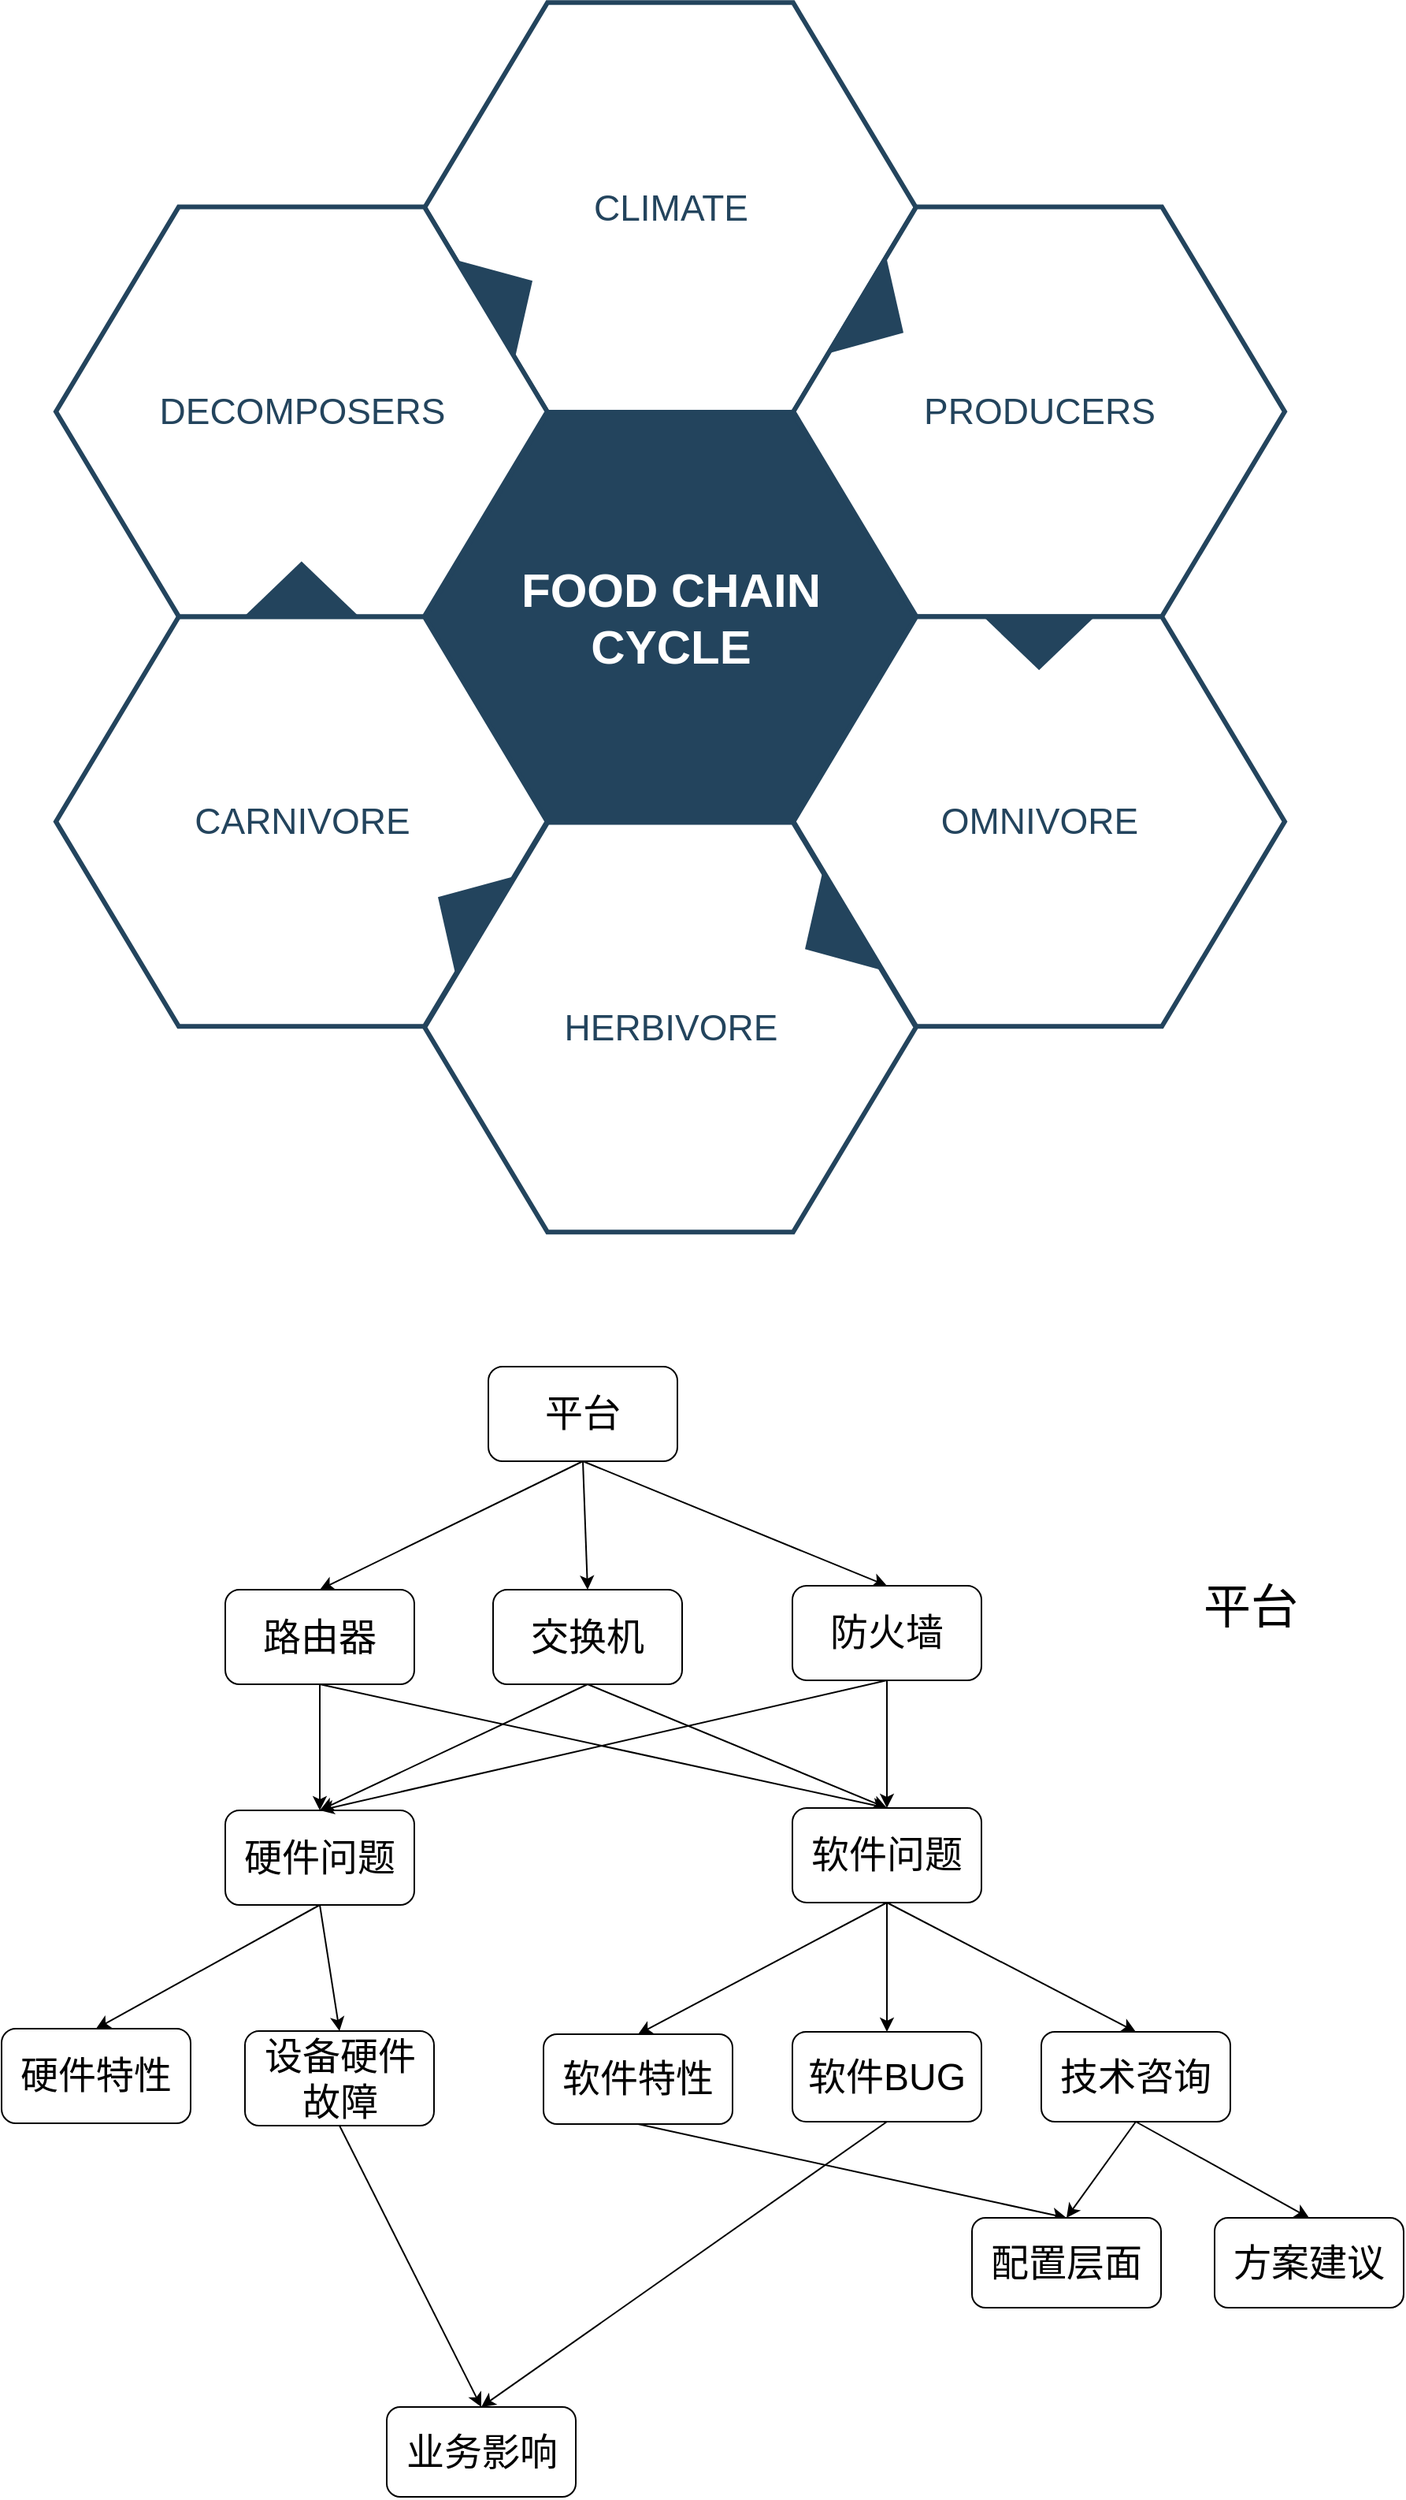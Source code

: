 <mxfile version="11.3.0" type="github" pages="1"><diagram id="07fea595-8f29-1299-0266-81d95cde20df" name="Page-1"><mxGraphModel dx="1117" dy="-1857" grid="1" gridSize="10" guides="1" tooltips="1" connect="1" arrows="1" fold="1" page="1" pageScale="1" pageWidth="1169" pageHeight="827" background="#ffffff" math="0" shadow="0"><root><mxCell id="0"/><mxCell id="1" parent="0"/><mxCell id="644" value="&lt;font style=&quot;font-size: 30px&quot; color=&quot;#ffffff&quot;&gt;&lt;b&gt;&lt;span&gt;FOOD CHAIN&lt;/span&gt;&lt;br&gt;&lt;span&gt;CYCLE&lt;/span&gt;&lt;/b&gt;&lt;/font&gt;&lt;br&gt;" style="shape=hexagon;perimeter=hexagonPerimeter2;whiteSpace=wrap;html=1;shadow=0;labelBackgroundColor=none;strokeColor=#23445D;fillColor=#23445D;gradientColor=none;fontFamily=Helvetica;fontSize=23;fontColor=#23445d;align=center;strokeWidth=3;" parent="1" vertex="1"><mxGeometry x="428.579" y="2764.798" width="311.842" height="259.868" as="geometry"/></mxCell><mxCell id="645" value="" style="triangle;whiteSpace=wrap;html=1;shadow=0;labelBackgroundColor=none;strokeColor=none;fillColor=#FFFFFF;fontFamily=Helvetica;fontSize=17;fontColor=#23445d;align=center;rotation=90;gradientColor=none;flipV=1;flipH=1;opacity=20;" parent="1" vertex="1"><mxGeometry x="309.5" y="2782.667" width="72" height="152" as="geometry"/></mxCell><mxCell id="646" value="&lt;font style=&quot;font-size: 23px&quot;&gt;CLIMATE&lt;/font&gt;" style="shape=hexagon;perimeter=hexagonPerimeter2;whiteSpace=wrap;html=1;shadow=0;labelBackgroundColor=none;strokeColor=#23445D;fillColor=#ffffff;gradientColor=none;fontFamily=Helvetica;fontSize=23;fontColor=#23445D;align=center;strokeWidth=3;" parent="1" vertex="1"><mxGeometry x="428.579" y="2504.667" width="311.842" height="259.868" as="geometry"/></mxCell><mxCell id="647" value="&lt;font style=&quot;font-size: 23px&quot;&gt;PRODUCERS&lt;/font&gt;" style="shape=hexagon;perimeter=hexagonPerimeter2;whiteSpace=wrap;html=1;shadow=0;labelBackgroundColor=none;strokeColor=#23445D;fillColor=#FFFFFF;gradientColor=none;fontFamily=Helvetica;fontSize=23;fontColor=#23445d;align=center;strokeWidth=3;" parent="1" vertex="1"><mxGeometry x="662.658" y="2634.2" width="311.842" height="259.868" as="geometry"/></mxCell><mxCell id="648" value="&lt;font style=&quot;font-size: 23px&quot;&gt;OMNIVORE&lt;/font&gt;" style="shape=hexagon;perimeter=hexagonPerimeter2;whiteSpace=wrap;html=1;shadow=0;labelBackgroundColor=none;strokeColor=#23445D;fillColor=#FFFFFF;gradientColor=none;fontFamily=Helvetica;fontSize=23;fontColor=#23445d;align=center;strokeWidth=3;" parent="1" vertex="1"><mxGeometry x="662.658" y="2894.265" width="311.842" height="259.868" as="geometry"/></mxCell><mxCell id="649" value="&lt;font style=&quot;font-size: 23px&quot;&gt;HERBIVORE&lt;/font&gt;" style="shape=hexagon;perimeter=hexagonPerimeter2;whiteSpace=wrap;html=1;shadow=0;labelBackgroundColor=none;strokeColor=#23445D;fillColor=#FFFFFF;gradientColor=none;fontFamily=Helvetica;fontSize=23;fontColor=#23445d;align=center;strokeWidth=3;" parent="1" vertex="1"><mxGeometry x="428.579" y="3024.798" width="311.842" height="259.868" as="geometry"/></mxCell><mxCell id="650" value="&lt;font style=&quot;font-size: 23px&quot;&gt;CARNIVORE&lt;/font&gt;" style="shape=hexagon;perimeter=hexagonPerimeter2;whiteSpace=wrap;html=1;shadow=0;labelBackgroundColor=none;strokeColor=#23445D;fillColor=#FFFFFF;gradientColor=none;fontFamily=Helvetica;fontSize=23;fontColor=#23445d;align=center;strokeWidth=3;" parent="1" vertex="1"><mxGeometry x="194.5" y="2894.265" width="311.842" height="259.868" as="geometry"/></mxCell><mxCell id="651" value="&lt;font style=&quot;font-size: 23px;&quot;&gt;DECOMPOSERS&lt;/font&gt;" style="shape=hexagon;perimeter=hexagonPerimeter2;whiteSpace=wrap;html=1;shadow=0;labelBackgroundColor=none;strokeColor=#23445D;fillColor=#ffffff;gradientColor=none;fontFamily=Helvetica;fontSize=23;fontColor=#23445D;align=center;strokeWidth=3;" parent="1" vertex="1"><mxGeometry x="194.5" y="2634.2" width="311.842" height="259.868" as="geometry"/></mxCell><mxCell id="652" value="" style="triangle;whiteSpace=wrap;html=1;shadow=0;labelBackgroundColor=none;strokeColor=none;fillColor=#23445D;fontFamily=Helvetica;fontSize=17;fontColor=#23445d;align=center;rotation=31;gradientColor=none;strokeWidth=3;" parent="1" vertex="1"><mxGeometry x="700" y="2668.667" width="35" height="73" as="geometry"/></mxCell><mxCell id="653" value="" style="triangle;whiteSpace=wrap;html=1;shadow=0;labelBackgroundColor=none;strokeColor=none;fillColor=#23445D;fontFamily=Helvetica;fontSize=17;fontColor=#23445d;align=center;rotation=31;gradientColor=none;flipH=1;strokeWidth=3;" parent="1" vertex="1"><mxGeometry x="434.5" y="3044.667" width="35" height="73" as="geometry"/></mxCell><mxCell id="654" value="" style="triangle;whiteSpace=wrap;html=1;shadow=0;labelBackgroundColor=none;strokeColor=none;fillColor=#23445D;fontFamily=Helvetica;fontSize=17;fontColor=#23445d;align=center;rotation=329;gradientColor=none;strokeWidth=3;" parent="1" vertex="1"><mxGeometry x="464.5" y="2653.667" width="35" height="73" as="geometry"/></mxCell><mxCell id="655" value="" style="triangle;whiteSpace=wrap;html=1;shadow=0;labelBackgroundColor=none;strokeColor=none;fillColor=#23445D;fontFamily=Helvetica;fontSize=17;fontColor=#23445d;align=center;rotation=329;gradientColor=none;flipH=1;strokeWidth=3;" parent="1" vertex="1"><mxGeometry x="667.5" y="3059.667" width="35" height="73" as="geometry"/></mxCell><mxCell id="656" value="" style="triangle;whiteSpace=wrap;html=1;shadow=0;labelBackgroundColor=none;strokeColor=none;fillColor=#23445D;fontFamily=Helvetica;fontSize=17;fontColor=#23445d;align=center;rotation=90;gradientColor=none;strokeWidth=3;" parent="1" vertex="1"><mxGeometry x="801.079" y="2874.167" width="35" height="73" as="geometry"/></mxCell><mxCell id="657" value="" style="triangle;whiteSpace=wrap;html=1;shadow=0;labelBackgroundColor=none;strokeColor=none;fillColor=#23445D;fontFamily=Helvetica;fontSize=17;fontColor=#23445d;align=center;rotation=90;gradientColor=none;flipH=1;strokeWidth=3;" parent="1" vertex="1"><mxGeometry x="332.921" y="2840.167" width="35" height="73" as="geometry"/></mxCell><mxCell id="08eI2hIBg5m5v99Y7Up8-661" style="edgeStyle=none;rounded=0;orthogonalLoop=1;jettySize=auto;html=1;exitX=0.5;exitY=1;exitDx=0;exitDy=0;entryX=0.5;entryY=0;entryDx=0;entryDy=0;" edge="1" parent="1" source="08eI2hIBg5m5v99Y7Up8-657" target="08eI2hIBg5m5v99Y7Up8-658"><mxGeometry relative="1" as="geometry"/></mxCell><mxCell id="08eI2hIBg5m5v99Y7Up8-662" style="edgeStyle=none;rounded=0;orthogonalLoop=1;jettySize=auto;html=1;exitX=0.5;exitY=1;exitDx=0;exitDy=0;entryX=0.5;entryY=0;entryDx=0;entryDy=0;" edge="1" parent="1" source="08eI2hIBg5m5v99Y7Up8-657" target="08eI2hIBg5m5v99Y7Up8-659"><mxGeometry relative="1" as="geometry"/></mxCell><mxCell id="08eI2hIBg5m5v99Y7Up8-665" style="edgeStyle=none;rounded=0;orthogonalLoop=1;jettySize=auto;html=1;exitX=0.5;exitY=1;exitDx=0;exitDy=0;entryX=0.5;entryY=0;entryDx=0;entryDy=0;" edge="1" parent="1" source="08eI2hIBg5m5v99Y7Up8-657" target="08eI2hIBg5m5v99Y7Up8-666"><mxGeometry relative="1" as="geometry"><mxPoint x="681" y="3515" as="targetPoint"/></mxGeometry></mxCell><mxCell id="08eI2hIBg5m5v99Y7Up8-657" value="&lt;font style=&quot;font-size: 24px&quot;&gt;平台&lt;/font&gt;" style="rounded=1;whiteSpace=wrap;html=1;" vertex="1" parent="1"><mxGeometry x="469" y="3370" width="120" height="60" as="geometry"/></mxCell><mxCell id="08eI2hIBg5m5v99Y7Up8-683" style="edgeStyle=none;rounded=0;orthogonalLoop=1;jettySize=auto;html=1;exitX=0.5;exitY=1;exitDx=0;exitDy=0;entryX=0.5;entryY=0;entryDx=0;entryDy=0;" edge="1" parent="1" source="08eI2hIBg5m5v99Y7Up8-659" target="08eI2hIBg5m5v99Y7Up8-667"><mxGeometry relative="1" as="geometry"/></mxCell><mxCell id="08eI2hIBg5m5v99Y7Up8-685" style="edgeStyle=none;rounded=0;orthogonalLoop=1;jettySize=auto;html=1;exitX=0.5;exitY=1;exitDx=0;exitDy=0;entryX=0.5;entryY=0;entryDx=0;entryDy=0;" edge="1" parent="1" source="08eI2hIBg5m5v99Y7Up8-659" target="08eI2hIBg5m5v99Y7Up8-670"><mxGeometry relative="1" as="geometry"/></mxCell><mxCell id="08eI2hIBg5m5v99Y7Up8-659" value="&lt;font style=&quot;font-size: 24px&quot;&gt;交换机&lt;/font&gt;" style="rounded=1;whiteSpace=wrap;html=1;" vertex="1" parent="1"><mxGeometry x="472" y="3511.5" width="120" height="60" as="geometry"/></mxCell><mxCell id="08eI2hIBg5m5v99Y7Up8-671" style="edgeStyle=none;rounded=0;orthogonalLoop=1;jettySize=auto;html=1;exitX=0.5;exitY=1;exitDx=0;exitDy=0;entryX=0.5;entryY=0;entryDx=0;entryDy=0;" edge="1" parent="1" source="08eI2hIBg5m5v99Y7Up8-658" target="08eI2hIBg5m5v99Y7Up8-667"><mxGeometry relative="1" as="geometry"/></mxCell><mxCell id="08eI2hIBg5m5v99Y7Up8-672" style="edgeStyle=none;rounded=0;orthogonalLoop=1;jettySize=auto;html=1;exitX=0.5;exitY=1;exitDx=0;exitDy=0;entryX=0.5;entryY=0;entryDx=0;entryDy=0;" edge="1" parent="1" source="08eI2hIBg5m5v99Y7Up8-658" target="08eI2hIBg5m5v99Y7Up8-670"><mxGeometry relative="1" as="geometry"/></mxCell><mxCell id="08eI2hIBg5m5v99Y7Up8-658" value="&lt;font style=&quot;font-size: 24px&quot;&gt;路由器&lt;/font&gt;" style="rounded=1;whiteSpace=wrap;html=1;" vertex="1" parent="1"><mxGeometry x="302" y="3511.5" width="120" height="60" as="geometry"/></mxCell><mxCell id="08eI2hIBg5m5v99Y7Up8-675" style="edgeStyle=none;rounded=0;orthogonalLoop=1;jettySize=auto;html=1;exitX=0.5;exitY=1;exitDx=0;exitDy=0;entryX=0.5;entryY=0;entryDx=0;entryDy=0;" edge="1" parent="1" source="08eI2hIBg5m5v99Y7Up8-667" target="08eI2hIBg5m5v99Y7Up8-673"><mxGeometry relative="1" as="geometry"/></mxCell><mxCell id="08eI2hIBg5m5v99Y7Up8-690" style="edgeStyle=none;rounded=0;orthogonalLoop=1;jettySize=auto;html=1;exitX=0.5;exitY=1;exitDx=0;exitDy=0;entryX=0.5;entryY=0;entryDx=0;entryDy=0;" edge="1" parent="1" source="08eI2hIBg5m5v99Y7Up8-667" target="08eI2hIBg5m5v99Y7Up8-689"><mxGeometry relative="1" as="geometry"/></mxCell><mxCell id="08eI2hIBg5m5v99Y7Up8-667" value="&lt;font style=&quot;font-size: 24px&quot;&gt;硬件问题&lt;/font&gt;" style="rounded=1;whiteSpace=wrap;html=1;" vertex="1" parent="1"><mxGeometry x="302" y="3651.5" width="120" height="60" as="geometry"/></mxCell><mxCell id="08eI2hIBg5m5v99Y7Up8-673" value="&lt;font style=&quot;font-size: 24px&quot;&gt;硬件特性&lt;/font&gt;" style="rounded=1;whiteSpace=wrap;html=1;" vertex="1" parent="1"><mxGeometry x="160" y="3790" width="120" height="60" as="geometry"/></mxCell><mxCell id="08eI2hIBg5m5v99Y7Up8-684" style="edgeStyle=none;rounded=0;orthogonalLoop=1;jettySize=auto;html=1;exitX=0.5;exitY=1;exitDx=0;exitDy=0;entryX=0.5;entryY=0;entryDx=0;entryDy=0;" edge="1" parent="1" source="08eI2hIBg5m5v99Y7Up8-666" target="08eI2hIBg5m5v99Y7Up8-670"><mxGeometry relative="1" as="geometry"/></mxCell><mxCell id="08eI2hIBg5m5v99Y7Up8-686" style="edgeStyle=none;rounded=0;orthogonalLoop=1;jettySize=auto;html=1;exitX=0.5;exitY=1;exitDx=0;exitDy=0;entryX=0.5;entryY=0;entryDx=0;entryDy=0;" edge="1" parent="1" source="08eI2hIBg5m5v99Y7Up8-666" target="08eI2hIBg5m5v99Y7Up8-667"><mxGeometry relative="1" as="geometry"/></mxCell><mxCell id="08eI2hIBg5m5v99Y7Up8-666" value="&lt;font style=&quot;font-size: 24px&quot;&gt;防火墙&lt;/font&gt;" style="rounded=1;whiteSpace=wrap;html=1;" vertex="1" parent="1"><mxGeometry x="662" y="3509" width="120" height="60" as="geometry"/></mxCell><mxCell id="08eI2hIBg5m5v99Y7Up8-677" style="edgeStyle=none;rounded=0;orthogonalLoop=1;jettySize=auto;html=1;exitX=0.5;exitY=1;exitDx=0;exitDy=0;entryX=0.5;entryY=0;entryDx=0;entryDy=0;" edge="1" parent="1" source="08eI2hIBg5m5v99Y7Up8-670" target="08eI2hIBg5m5v99Y7Up8-676"><mxGeometry relative="1" as="geometry"/></mxCell><mxCell id="08eI2hIBg5m5v99Y7Up8-679" style="edgeStyle=none;rounded=0;orthogonalLoop=1;jettySize=auto;html=1;exitX=0.5;exitY=1;exitDx=0;exitDy=0;entryX=0.5;entryY=0;entryDx=0;entryDy=0;" edge="1" parent="1" source="08eI2hIBg5m5v99Y7Up8-670" target="08eI2hIBg5m5v99Y7Up8-678"><mxGeometry relative="1" as="geometry"/></mxCell><mxCell id="08eI2hIBg5m5v99Y7Up8-688" style="edgeStyle=none;rounded=0;orthogonalLoop=1;jettySize=auto;html=1;exitX=0.5;exitY=1;exitDx=0;exitDy=0;entryX=0.5;entryY=0;entryDx=0;entryDy=0;" edge="1" parent="1" source="08eI2hIBg5m5v99Y7Up8-670" target="08eI2hIBg5m5v99Y7Up8-687"><mxGeometry relative="1" as="geometry"/></mxCell><mxCell id="08eI2hIBg5m5v99Y7Up8-670" value="&lt;font style=&quot;font-size: 24px&quot;&gt;软件问题&lt;/font&gt;" style="rounded=1;whiteSpace=wrap;html=1;" vertex="1" parent="1"><mxGeometry x="662" y="3650" width="120" height="60" as="geometry"/></mxCell><mxCell id="08eI2hIBg5m5v99Y7Up8-698" style="edgeStyle=none;rounded=0;orthogonalLoop=1;jettySize=auto;html=1;exitX=0.5;exitY=1;exitDx=0;exitDy=0;entryX=0.5;entryY=0;entryDx=0;entryDy=0;" edge="1" parent="1" source="08eI2hIBg5m5v99Y7Up8-676" target="08eI2hIBg5m5v99Y7Up8-681"><mxGeometry relative="1" as="geometry"/></mxCell><mxCell id="08eI2hIBg5m5v99Y7Up8-676" value="&lt;font style=&quot;font-size: 24px&quot;&gt;软件特性&lt;/font&gt;" style="rounded=1;whiteSpace=wrap;html=1;" vertex="1" parent="1"><mxGeometry x="504" y="3793.5" width="120" height="57" as="geometry"/></mxCell><mxCell id="08eI2hIBg5m5v99Y7Up8-682" style="edgeStyle=none;rounded=0;orthogonalLoop=1;jettySize=auto;html=1;exitX=0.5;exitY=1;exitDx=0;exitDy=0;entryX=0.5;entryY=0;entryDx=0;entryDy=0;" edge="1" parent="1" source="08eI2hIBg5m5v99Y7Up8-678" target="08eI2hIBg5m5v99Y7Up8-681"><mxGeometry relative="1" as="geometry"/></mxCell><mxCell id="08eI2hIBg5m5v99Y7Up8-694" style="edgeStyle=none;rounded=0;orthogonalLoop=1;jettySize=auto;html=1;exitX=0.5;exitY=1;exitDx=0;exitDy=0;entryX=0.5;entryY=0;entryDx=0;entryDy=0;" edge="1" parent="1" source="08eI2hIBg5m5v99Y7Up8-678" target="08eI2hIBg5m5v99Y7Up8-693"><mxGeometry relative="1" as="geometry"/></mxCell><mxCell id="08eI2hIBg5m5v99Y7Up8-678" value="&lt;font style=&quot;font-size: 24px&quot;&gt;技术咨询&lt;/font&gt;" style="rounded=1;whiteSpace=wrap;html=1;" vertex="1" parent="1"><mxGeometry x="820" y="3792" width="120" height="57" as="geometry"/></mxCell><mxCell id="08eI2hIBg5m5v99Y7Up8-681" value="&lt;font style=&quot;font-size: 24px&quot;&gt;配置层面&lt;/font&gt;" style="rounded=1;whiteSpace=wrap;html=1;" vertex="1" parent="1"><mxGeometry x="776" y="3910" width="120" height="57" as="geometry"/></mxCell><mxCell id="08eI2hIBg5m5v99Y7Up8-697" style="edgeStyle=none;rounded=0;orthogonalLoop=1;jettySize=auto;html=1;exitX=0.5;exitY=1;exitDx=0;exitDy=0;entryX=0.5;entryY=0;entryDx=0;entryDy=0;" edge="1" parent="1" source="08eI2hIBg5m5v99Y7Up8-687" target="08eI2hIBg5m5v99Y7Up8-695"><mxGeometry relative="1" as="geometry"/></mxCell><mxCell id="08eI2hIBg5m5v99Y7Up8-687" value="&lt;font style=&quot;font-size: 24px&quot;&gt;软件BUG&lt;/font&gt;" style="rounded=1;whiteSpace=wrap;html=1;" vertex="1" parent="1"><mxGeometry x="662" y="3792" width="120" height="57" as="geometry"/></mxCell><mxCell id="08eI2hIBg5m5v99Y7Up8-696" style="edgeStyle=none;rounded=0;orthogonalLoop=1;jettySize=auto;html=1;exitX=0.5;exitY=1;exitDx=0;exitDy=0;entryX=0.5;entryY=0;entryDx=0;entryDy=0;" edge="1" parent="1" source="08eI2hIBg5m5v99Y7Up8-689" target="08eI2hIBg5m5v99Y7Up8-695"><mxGeometry relative="1" as="geometry"/></mxCell><mxCell id="08eI2hIBg5m5v99Y7Up8-689" value="&lt;font style=&quot;font-size: 24px&quot;&gt;设备硬件故障&lt;/font&gt;" style="rounded=1;whiteSpace=wrap;html=1;" vertex="1" parent="1"><mxGeometry x="314.5" y="3791.5" width="120" height="60" as="geometry"/></mxCell><mxCell id="08eI2hIBg5m5v99Y7Up8-692" value="&lt;font style=&quot;font-size: 30px&quot;&gt;平台&lt;/font&gt;" style="text;html=1;strokeColor=none;fillColor=none;align=center;verticalAlign=middle;whiteSpace=wrap;rounded=0;" vertex="1" parent="1"><mxGeometry x="876" y="3512" width="154" height="20" as="geometry"/></mxCell><mxCell id="08eI2hIBg5m5v99Y7Up8-693" value="&lt;font style=&quot;font-size: 24px&quot;&gt;方案建议&lt;/font&gt;" style="rounded=1;whiteSpace=wrap;html=1;" vertex="1" parent="1"><mxGeometry x="930" y="3910" width="120" height="57" as="geometry"/></mxCell><mxCell id="08eI2hIBg5m5v99Y7Up8-695" value="&lt;font style=&quot;font-size: 24px&quot;&gt;业务影响&lt;/font&gt;" style="rounded=1;whiteSpace=wrap;html=1;" vertex="1" parent="1"><mxGeometry x="404.5" y="4030" width="120" height="57" as="geometry"/></mxCell></root></mxGraphModel></diagram></mxfile>
